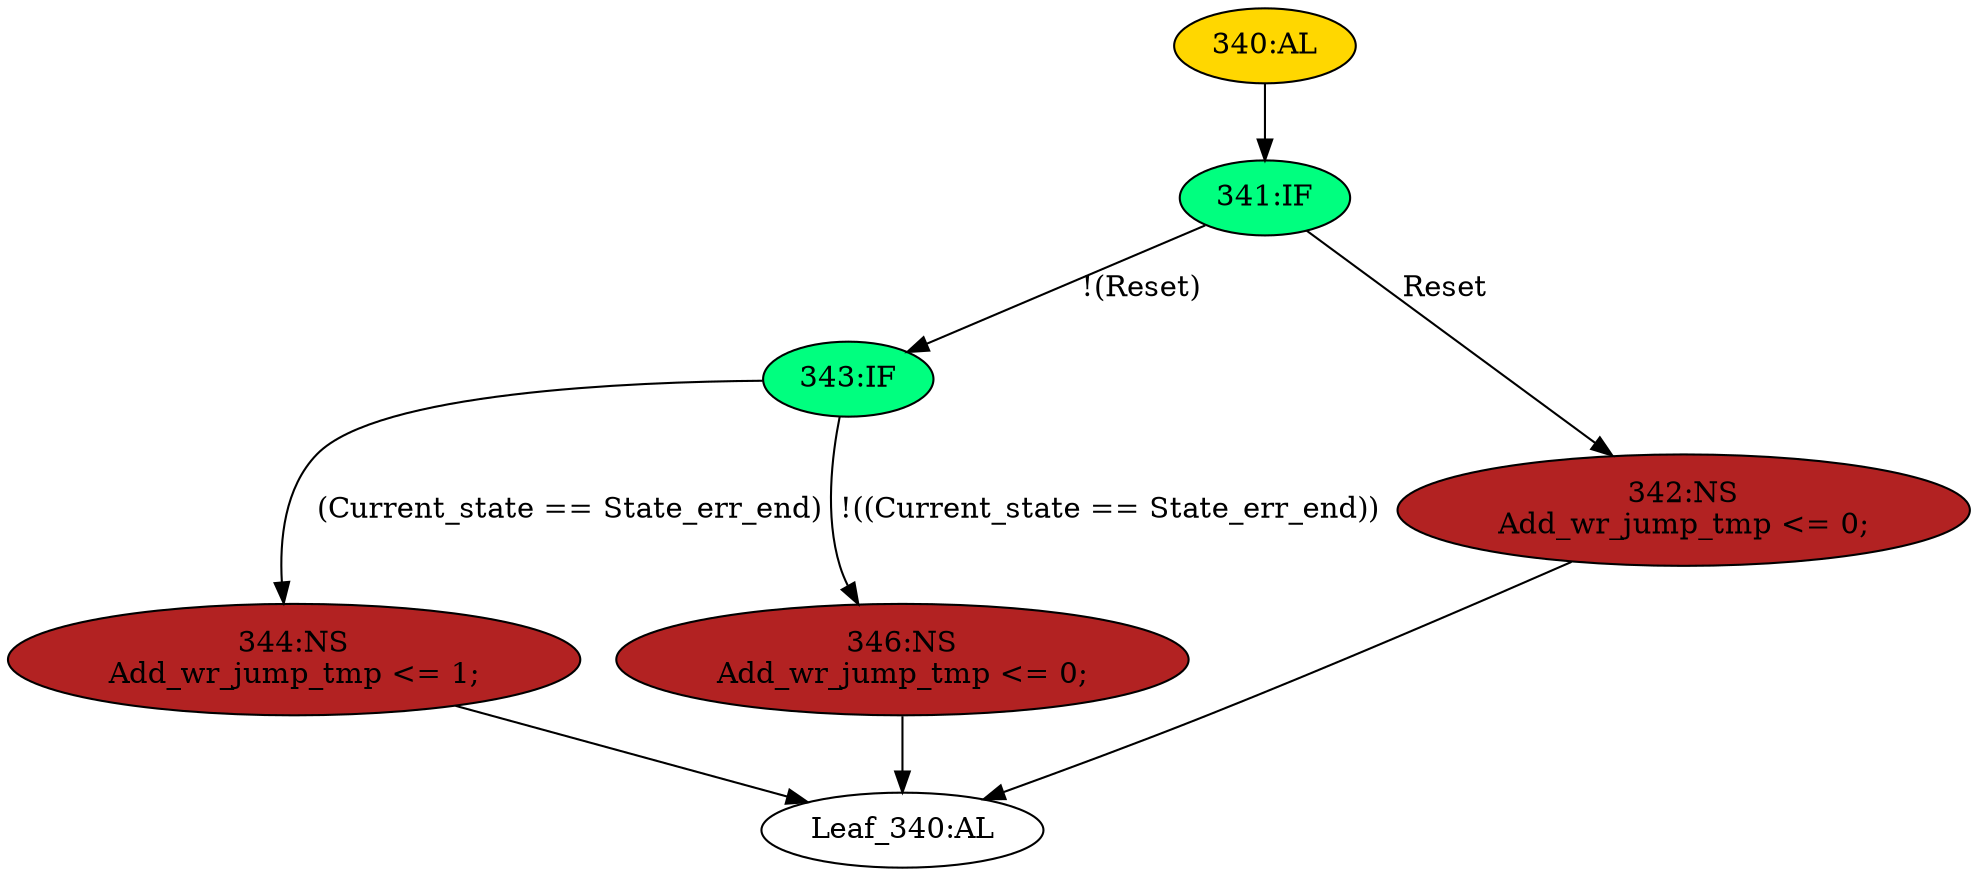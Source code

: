 strict digraph "" {
	node [label="\N"];
	"344:NS"	 [ast="<pyverilog.vparser.ast.NonblockingSubstitution object at 0x7fbd1c2d1110>",
		fillcolor=firebrick,
		label="344:NS
Add_wr_jump_tmp <= 1;",
		statements="[<pyverilog.vparser.ast.NonblockingSubstitution object at 0x7fbd1c2d1110>]",
		style=filled,
		typ=NonblockingSubstitution];
	"Leaf_340:AL"	 [def_var="['Add_wr_jump_tmp']",
		label="Leaf_340:AL"];
	"344:NS" -> "Leaf_340:AL"	 [cond="[]",
		lineno=None];
	"341:IF"	 [ast="<pyverilog.vparser.ast.IfStatement object at 0x7fbd1c2d1350>",
		fillcolor=springgreen,
		label="341:IF",
		statements="[]",
		style=filled,
		typ=IfStatement];
	"343:IF"	 [ast="<pyverilog.vparser.ast.IfStatement object at 0x7fbd1c2d13d0>",
		fillcolor=springgreen,
		label="343:IF",
		statements="[]",
		style=filled,
		typ=IfStatement];
	"341:IF" -> "343:IF"	 [cond="['Reset']",
		label="!(Reset)",
		lineno=341];
	"342:NS"	 [ast="<pyverilog.vparser.ast.NonblockingSubstitution object at 0x7fbd1c2d1710>",
		fillcolor=firebrick,
		label="342:NS
Add_wr_jump_tmp <= 0;",
		statements="[<pyverilog.vparser.ast.NonblockingSubstitution object at 0x7fbd1c2d1710>]",
		style=filled,
		typ=NonblockingSubstitution];
	"341:IF" -> "342:NS"	 [cond="['Reset']",
		label=Reset,
		lineno=341];
	"346:NS"	 [ast="<pyverilog.vparser.ast.NonblockingSubstitution object at 0x7fbd1c2d1410>",
		fillcolor=firebrick,
		label="346:NS
Add_wr_jump_tmp <= 0;",
		statements="[<pyverilog.vparser.ast.NonblockingSubstitution object at 0x7fbd1c2d1410>]",
		style=filled,
		typ=NonblockingSubstitution];
	"346:NS" -> "Leaf_340:AL"	 [cond="[]",
		lineno=None];
	"343:IF" -> "344:NS"	 [cond="['Current_state', 'State_err_end']",
		label="(Current_state == State_err_end)",
		lineno=343];
	"343:IF" -> "346:NS"	 [cond="['Current_state', 'State_err_end']",
		label="!((Current_state == State_err_end))",
		lineno=343];
	"342:NS" -> "Leaf_340:AL"	 [cond="[]",
		lineno=None];
	"340:AL"	 [ast="<pyverilog.vparser.ast.Always object at 0x7fbd1c2d1890>",
		clk_sens=True,
		fillcolor=gold,
		label="340:AL",
		sens="['Clk_MAC', 'Reset']",
		statements="[]",
		style=filled,
		typ=Always,
		use_var="['Reset', 'State_err_end', 'Current_state']"];
	"340:AL" -> "341:IF"	 [cond="[]",
		lineno=None];
}
